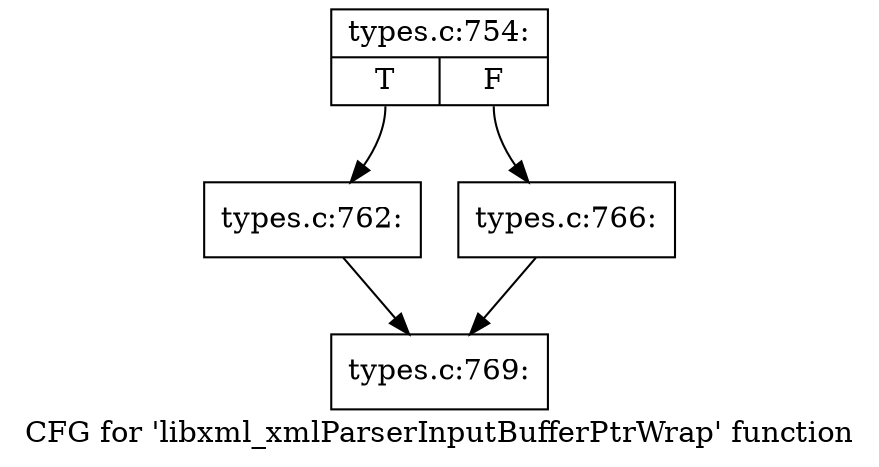 digraph "CFG for 'libxml_xmlParserInputBufferPtrWrap' function" {
	label="CFG for 'libxml_xmlParserInputBufferPtrWrap' function";

	Node0x55aa7cf883d0 [shape=record,label="{types.c:754:|{<s0>T|<s1>F}}"];
	Node0x55aa7cf883d0:s0 -> Node0x55aa7cf88fa0;
	Node0x55aa7cf883d0:s1 -> Node0x55aa7cf88ff0;
	Node0x55aa7cf88fa0 [shape=record,label="{types.c:762:}"];
	Node0x55aa7cf88fa0 -> Node0x55aa7cf886d0;
	Node0x55aa7cf88ff0 [shape=record,label="{types.c:766:}"];
	Node0x55aa7cf88ff0 -> Node0x55aa7cf886d0;
	Node0x55aa7cf886d0 [shape=record,label="{types.c:769:}"];
}
